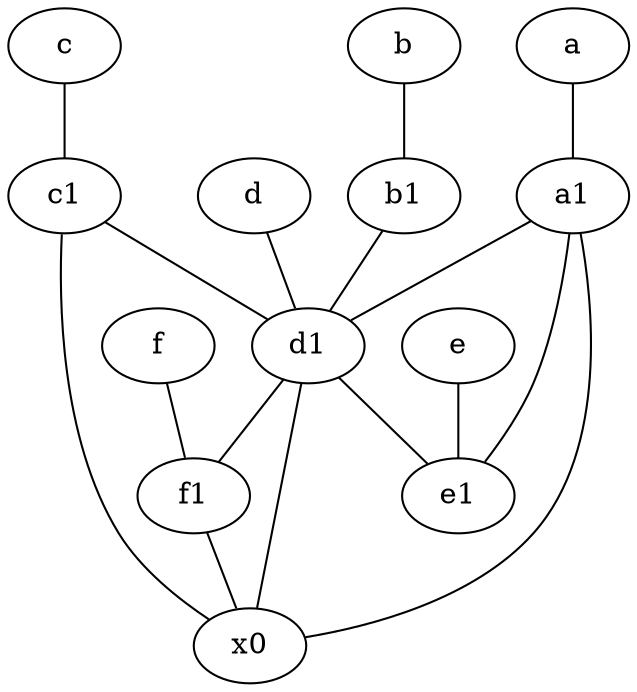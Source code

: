graph {
	node [labelfontsize=50]
	e1 [labelfontsize=50 pos="7,7!"]
	x0 [labelfontsize=50]
	f1 [labelfontsize=50 pos="3,8!"]
	a [labelfontsize=50 pos="8,2!"]
	b [labelfontsize=50 pos="10,4!"]
	d [labelfontsize=50 pos="2,5!"]
	e [labelfontsize=50 pos="7,9!"]
	d1 [labelfontsize=50 pos="3,5!"]
	c1 [labelfontsize=50 pos="4.5,3!"]
	a1 [labelfontsize=50 pos="8,3!"]
	c [labelfontsize=50 pos="4.5,2!"]
	f [labelfontsize=50 pos="3,9!"]
	b1 [labelfontsize=50 pos="9,4!"]
	a1 -- d1
	c1 -- d1
	b1 -- d1
	c -- c1
	c1 -- x0
	d1 -- x0
	b -- b1
	d1 -- e1
	e -- e1
	a -- a1
	f -- f1
	d -- d1
	a1 -- x0
	d1 -- f1
	f1 -- x0
	a1 -- e1
}
